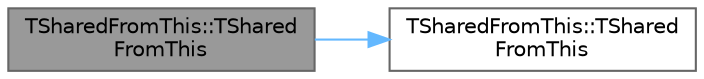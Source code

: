 digraph "TSharedFromThis::TSharedFromThis"
{
 // INTERACTIVE_SVG=YES
 // LATEX_PDF_SIZE
  bgcolor="transparent";
  edge [fontname=Helvetica,fontsize=10,labelfontname=Helvetica,labelfontsize=10];
  node [fontname=Helvetica,fontsize=10,shape=box,height=0.2,width=0.4];
  rankdir="LR";
  Node1 [id="Node000001",label="TSharedFromThis::TShared\lFromThis",height=0.2,width=0.4,color="gray40", fillcolor="grey60", style="filled", fontcolor="black",tooltip="Hidden stub copy constructor."];
  Node1 -> Node2 [id="edge1_Node000001_Node000002",color="steelblue1",style="solid",tooltip=" "];
  Node2 [id="Node000002",label="TSharedFromThis::TShared\lFromThis",height=0.2,width=0.4,color="grey40", fillcolor="white", style="filled",URL="$db/d15/classTSharedFromThis.html#a6cc09cf0ecc6ea61782a53d7d5a89c85",tooltip="Hidden stub constructor."];
}
